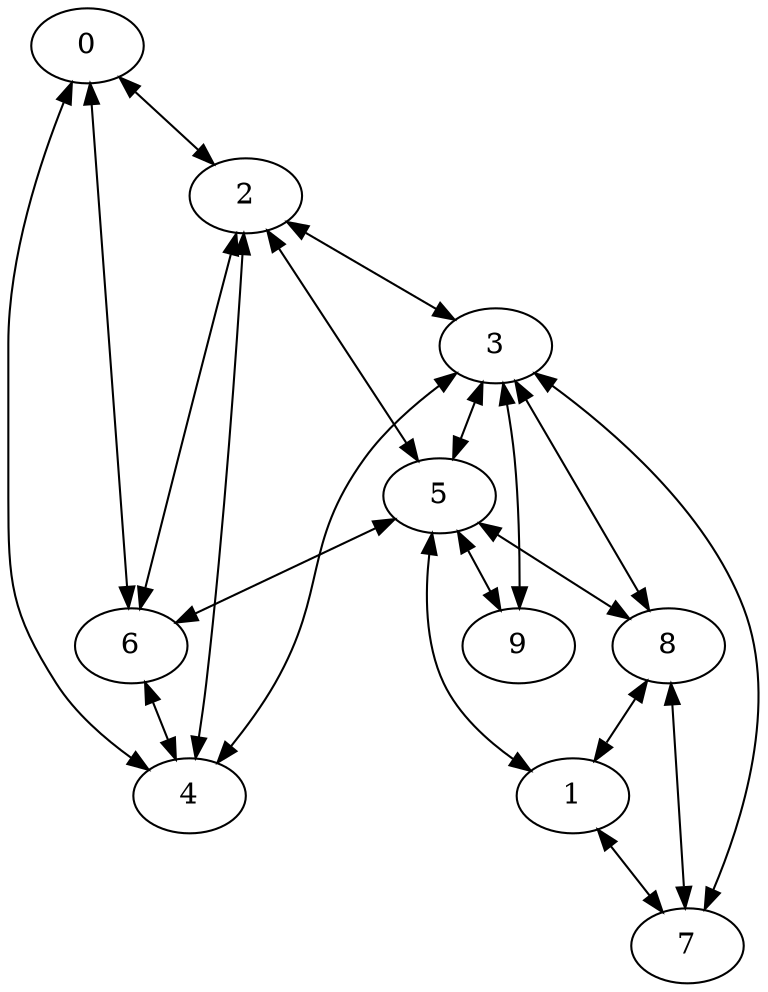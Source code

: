 digraph Cities {
	0 [label=0]
	1 [label=1]
	2 [label=2]
	3 [label=3]
	4 [label=4]
	5 [label=5]
	6 [label=6]
	7 [label=7]
	8 [label=8]
	9 [label=9]
	6 -> 0 [dir=both]
	4 -> 0 [dir=both]
	8 -> 1 [dir=both]
	5 -> 1 [dir=both]
	4 -> 2 [dir=both]
	0 -> 2 [dir=both]
	2 -> 3 [dir=both]
	7 -> 3 [dir=both]
	6 -> 4 [dir=both]
	3 -> 4 [dir=both]
	3 -> 5 [dir=both]
	2 -> 5 [dir=both]
	2 -> 6 [dir=both]
	5 -> 6 [dir=both]
	1 -> 7 [dir=both]
	8 -> 7 [dir=both]
	3 -> 8 [dir=both]
	5 -> 8 [dir=both]
	3 -> 9 [dir=both]
	5 -> 9 [dir=both]
}
